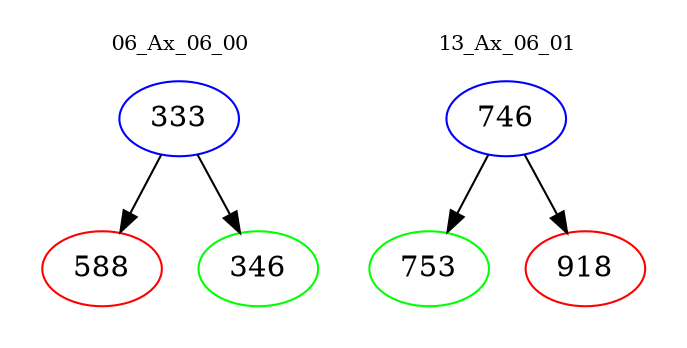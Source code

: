 digraph{
subgraph cluster_0 {
color = white
label = "06_Ax_06_00";
fontsize=10;
T0_333 [label="333", color="blue"]
T0_333 -> T0_588 [color="black"]
T0_588 [label="588", color="red"]
T0_333 -> T0_346 [color="black"]
T0_346 [label="346", color="green"]
}
subgraph cluster_1 {
color = white
label = "13_Ax_06_01";
fontsize=10;
T1_746 [label="746", color="blue"]
T1_746 -> T1_753 [color="black"]
T1_753 [label="753", color="green"]
T1_746 -> T1_918 [color="black"]
T1_918 [label="918", color="red"]
}
}
